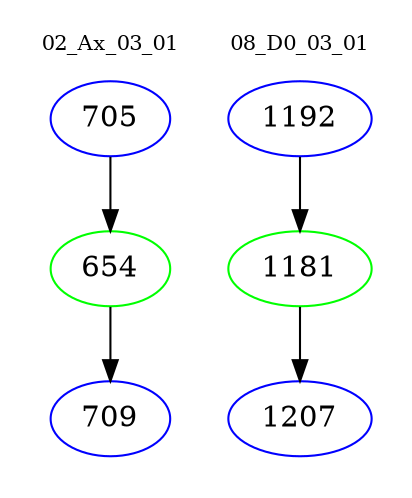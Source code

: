 digraph{
subgraph cluster_0 {
color = white
label = "02_Ax_03_01";
fontsize=10;
T0_705 [label="705", color="blue"]
T0_705 -> T0_654 [color="black"]
T0_654 [label="654", color="green"]
T0_654 -> T0_709 [color="black"]
T0_709 [label="709", color="blue"]
}
subgraph cluster_1 {
color = white
label = "08_D0_03_01";
fontsize=10;
T1_1192 [label="1192", color="blue"]
T1_1192 -> T1_1181 [color="black"]
T1_1181 [label="1181", color="green"]
T1_1181 -> T1_1207 [color="black"]
T1_1207 [label="1207", color="blue"]
}
}
